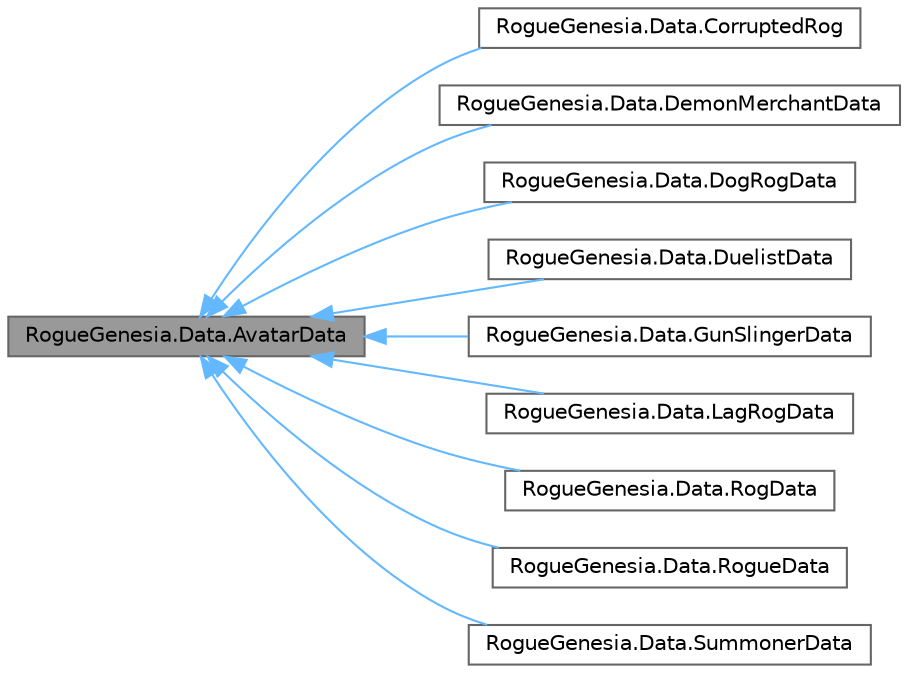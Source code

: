 digraph "RogueGenesia.Data.AvatarData"
{
 // LATEX_PDF_SIZE
  bgcolor="transparent";
  edge [fontname=Helvetica,fontsize=10,labelfontname=Helvetica,labelfontsize=10];
  node [fontname=Helvetica,fontsize=10,shape=box,height=0.2,width=0.4];
  rankdir="LR";
  Node1 [label="RogueGenesia.Data.AvatarData",height=0.2,width=0.4,color="gray40", fillcolor="grey60", style="filled", fontcolor="black",tooltip=" "];
  Node1 -> Node2 [dir="back",color="steelblue1",style="solid"];
  Node2 [label="RogueGenesia.Data.CorruptedRog",height=0.2,width=0.4,color="gray40", fillcolor="white", style="filled",URL="$class_rogue_genesia_1_1_data_1_1_corrupted_rog.html",tooltip=" "];
  Node1 -> Node3 [dir="back",color="steelblue1",style="solid"];
  Node3 [label="RogueGenesia.Data.DemonMerchantData",height=0.2,width=0.4,color="gray40", fillcolor="white", style="filled",URL="$class_rogue_genesia_1_1_data_1_1_demon_merchant_data.html",tooltip=" "];
  Node1 -> Node4 [dir="back",color="steelblue1",style="solid"];
  Node4 [label="RogueGenesia.Data.DogRogData",height=0.2,width=0.4,color="gray40", fillcolor="white", style="filled",URL="$class_rogue_genesia_1_1_data_1_1_dog_rog_data.html",tooltip=" "];
  Node1 -> Node5 [dir="back",color="steelblue1",style="solid"];
  Node5 [label="RogueGenesia.Data.DuelistData",height=0.2,width=0.4,color="gray40", fillcolor="white", style="filled",URL="$class_rogue_genesia_1_1_data_1_1_duelist_data.html",tooltip=" "];
  Node1 -> Node6 [dir="back",color="steelblue1",style="solid"];
  Node6 [label="RogueGenesia.Data.GunSlingerData",height=0.2,width=0.4,color="gray40", fillcolor="white", style="filled",URL="$class_rogue_genesia_1_1_data_1_1_gun_slinger_data.html",tooltip=" "];
  Node1 -> Node7 [dir="back",color="steelblue1",style="solid"];
  Node7 [label="RogueGenesia.Data.LagRogData",height=0.2,width=0.4,color="gray40", fillcolor="white", style="filled",URL="$class_rogue_genesia_1_1_data_1_1_lag_rog_data.html",tooltip=" "];
  Node1 -> Node8 [dir="back",color="steelblue1",style="solid"];
  Node8 [label="RogueGenesia.Data.RogData",height=0.2,width=0.4,color="gray40", fillcolor="white", style="filled",URL="$class_rogue_genesia_1_1_data_1_1_rog_data.html",tooltip=" "];
  Node1 -> Node9 [dir="back",color="steelblue1",style="solid"];
  Node9 [label="RogueGenesia.Data.RogueData",height=0.2,width=0.4,color="gray40", fillcolor="white", style="filled",URL="$class_rogue_genesia_1_1_data_1_1_rogue_data.html",tooltip=" "];
  Node1 -> Node10 [dir="back",color="steelblue1",style="solid"];
  Node10 [label="RogueGenesia.Data.SummonerData",height=0.2,width=0.4,color="gray40", fillcolor="white", style="filled",URL="$class_rogue_genesia_1_1_data_1_1_summoner_data.html",tooltip=" "];
}
